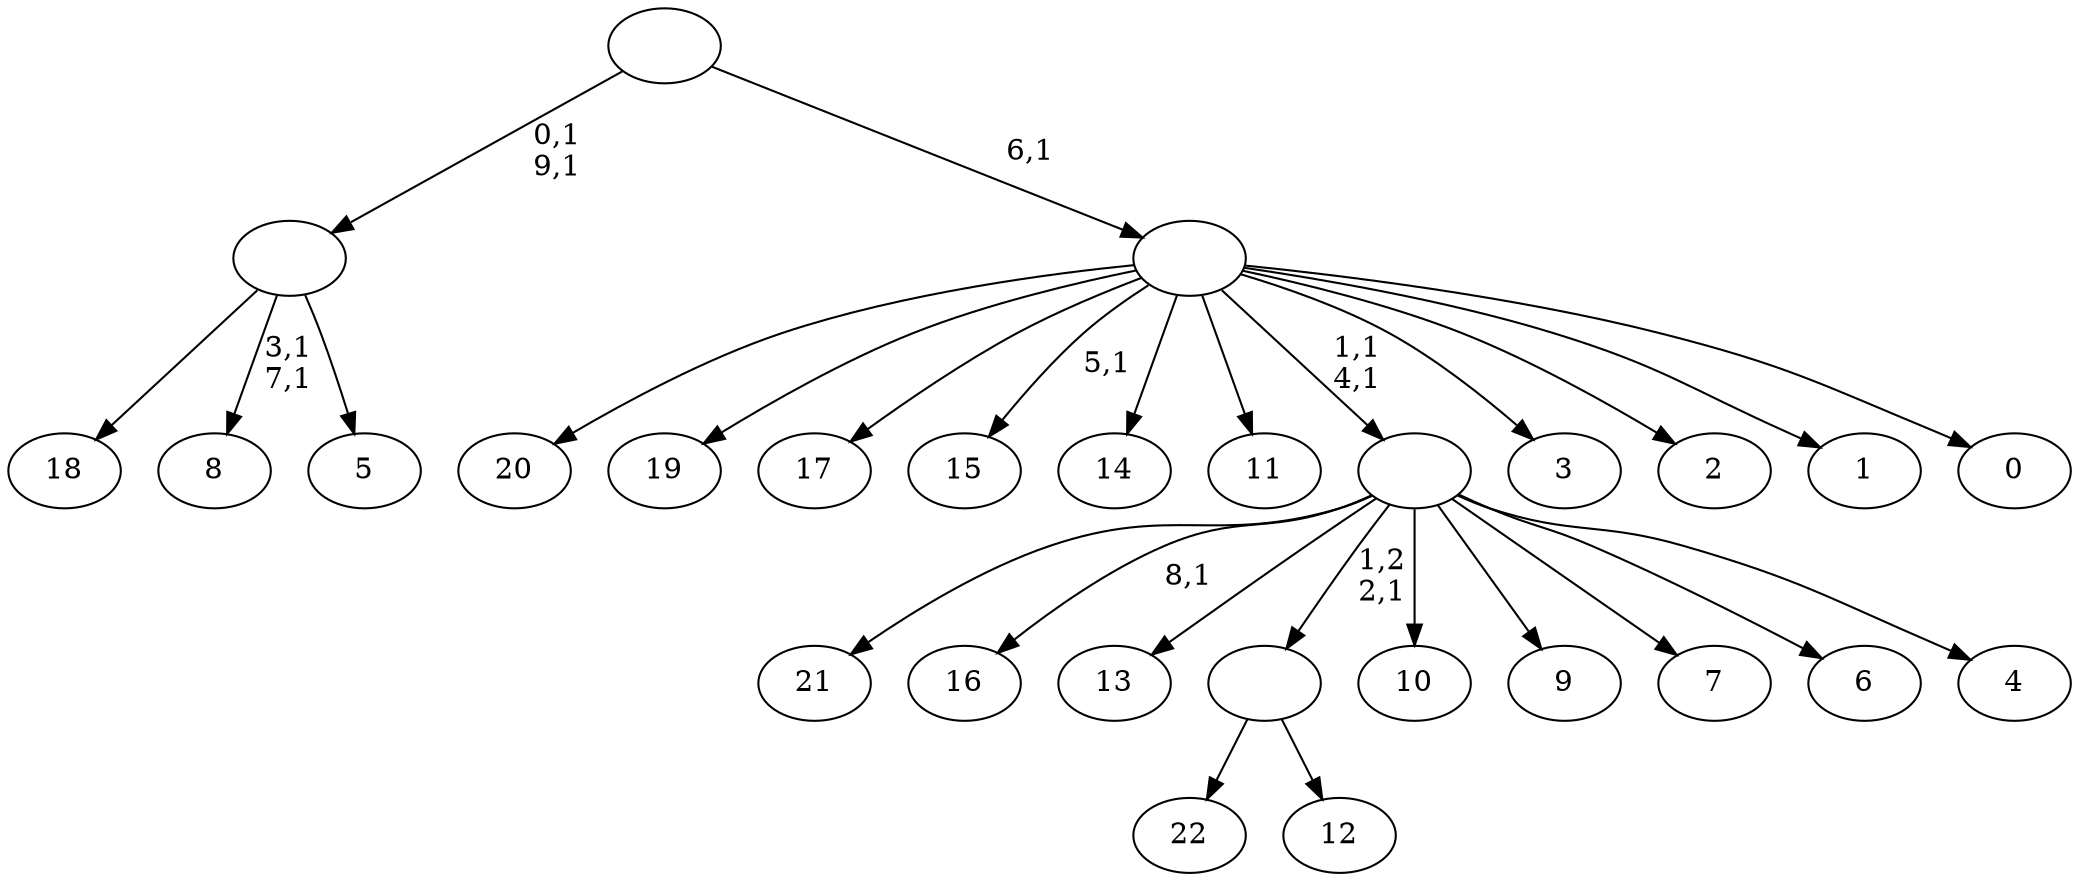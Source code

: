 digraph T {
	33 [label="22"]
	32 [label="21"]
	31 [label="20"]
	30 [label="19"]
	29 [label="18"]
	28 [label="17"]
	27 [label="16"]
	25 [label="15"]
	23 [label="14"]
	22 [label="13"]
	21 [label="12"]
	20 [label=""]
	19 [label="11"]
	18 [label="10"]
	17 [label="9"]
	16 [label="8"]
	13 [label="7"]
	12 [label="6"]
	11 [label="5"]
	10 [label=""]
	8 [label="4"]
	7 [label=""]
	5 [label="3"]
	4 [label="2"]
	3 [label="1"]
	2 [label="0"]
	1 [label=""]
	0 [label=""]
	20 -> 33 [label=""]
	20 -> 21 [label=""]
	10 -> 16 [label="3,1\n7,1"]
	10 -> 29 [label=""]
	10 -> 11 [label=""]
	7 -> 27 [label="8,1"]
	7 -> 32 [label=""]
	7 -> 22 [label=""]
	7 -> 20 [label="1,2\n2,1"]
	7 -> 18 [label=""]
	7 -> 17 [label=""]
	7 -> 13 [label=""]
	7 -> 12 [label=""]
	7 -> 8 [label=""]
	1 -> 7 [label="1,1\n4,1"]
	1 -> 25 [label="5,1"]
	1 -> 31 [label=""]
	1 -> 30 [label=""]
	1 -> 28 [label=""]
	1 -> 23 [label=""]
	1 -> 19 [label=""]
	1 -> 5 [label=""]
	1 -> 4 [label=""]
	1 -> 3 [label=""]
	1 -> 2 [label=""]
	0 -> 10 [label="0,1\n9,1"]
	0 -> 1 [label="6,1"]
}
